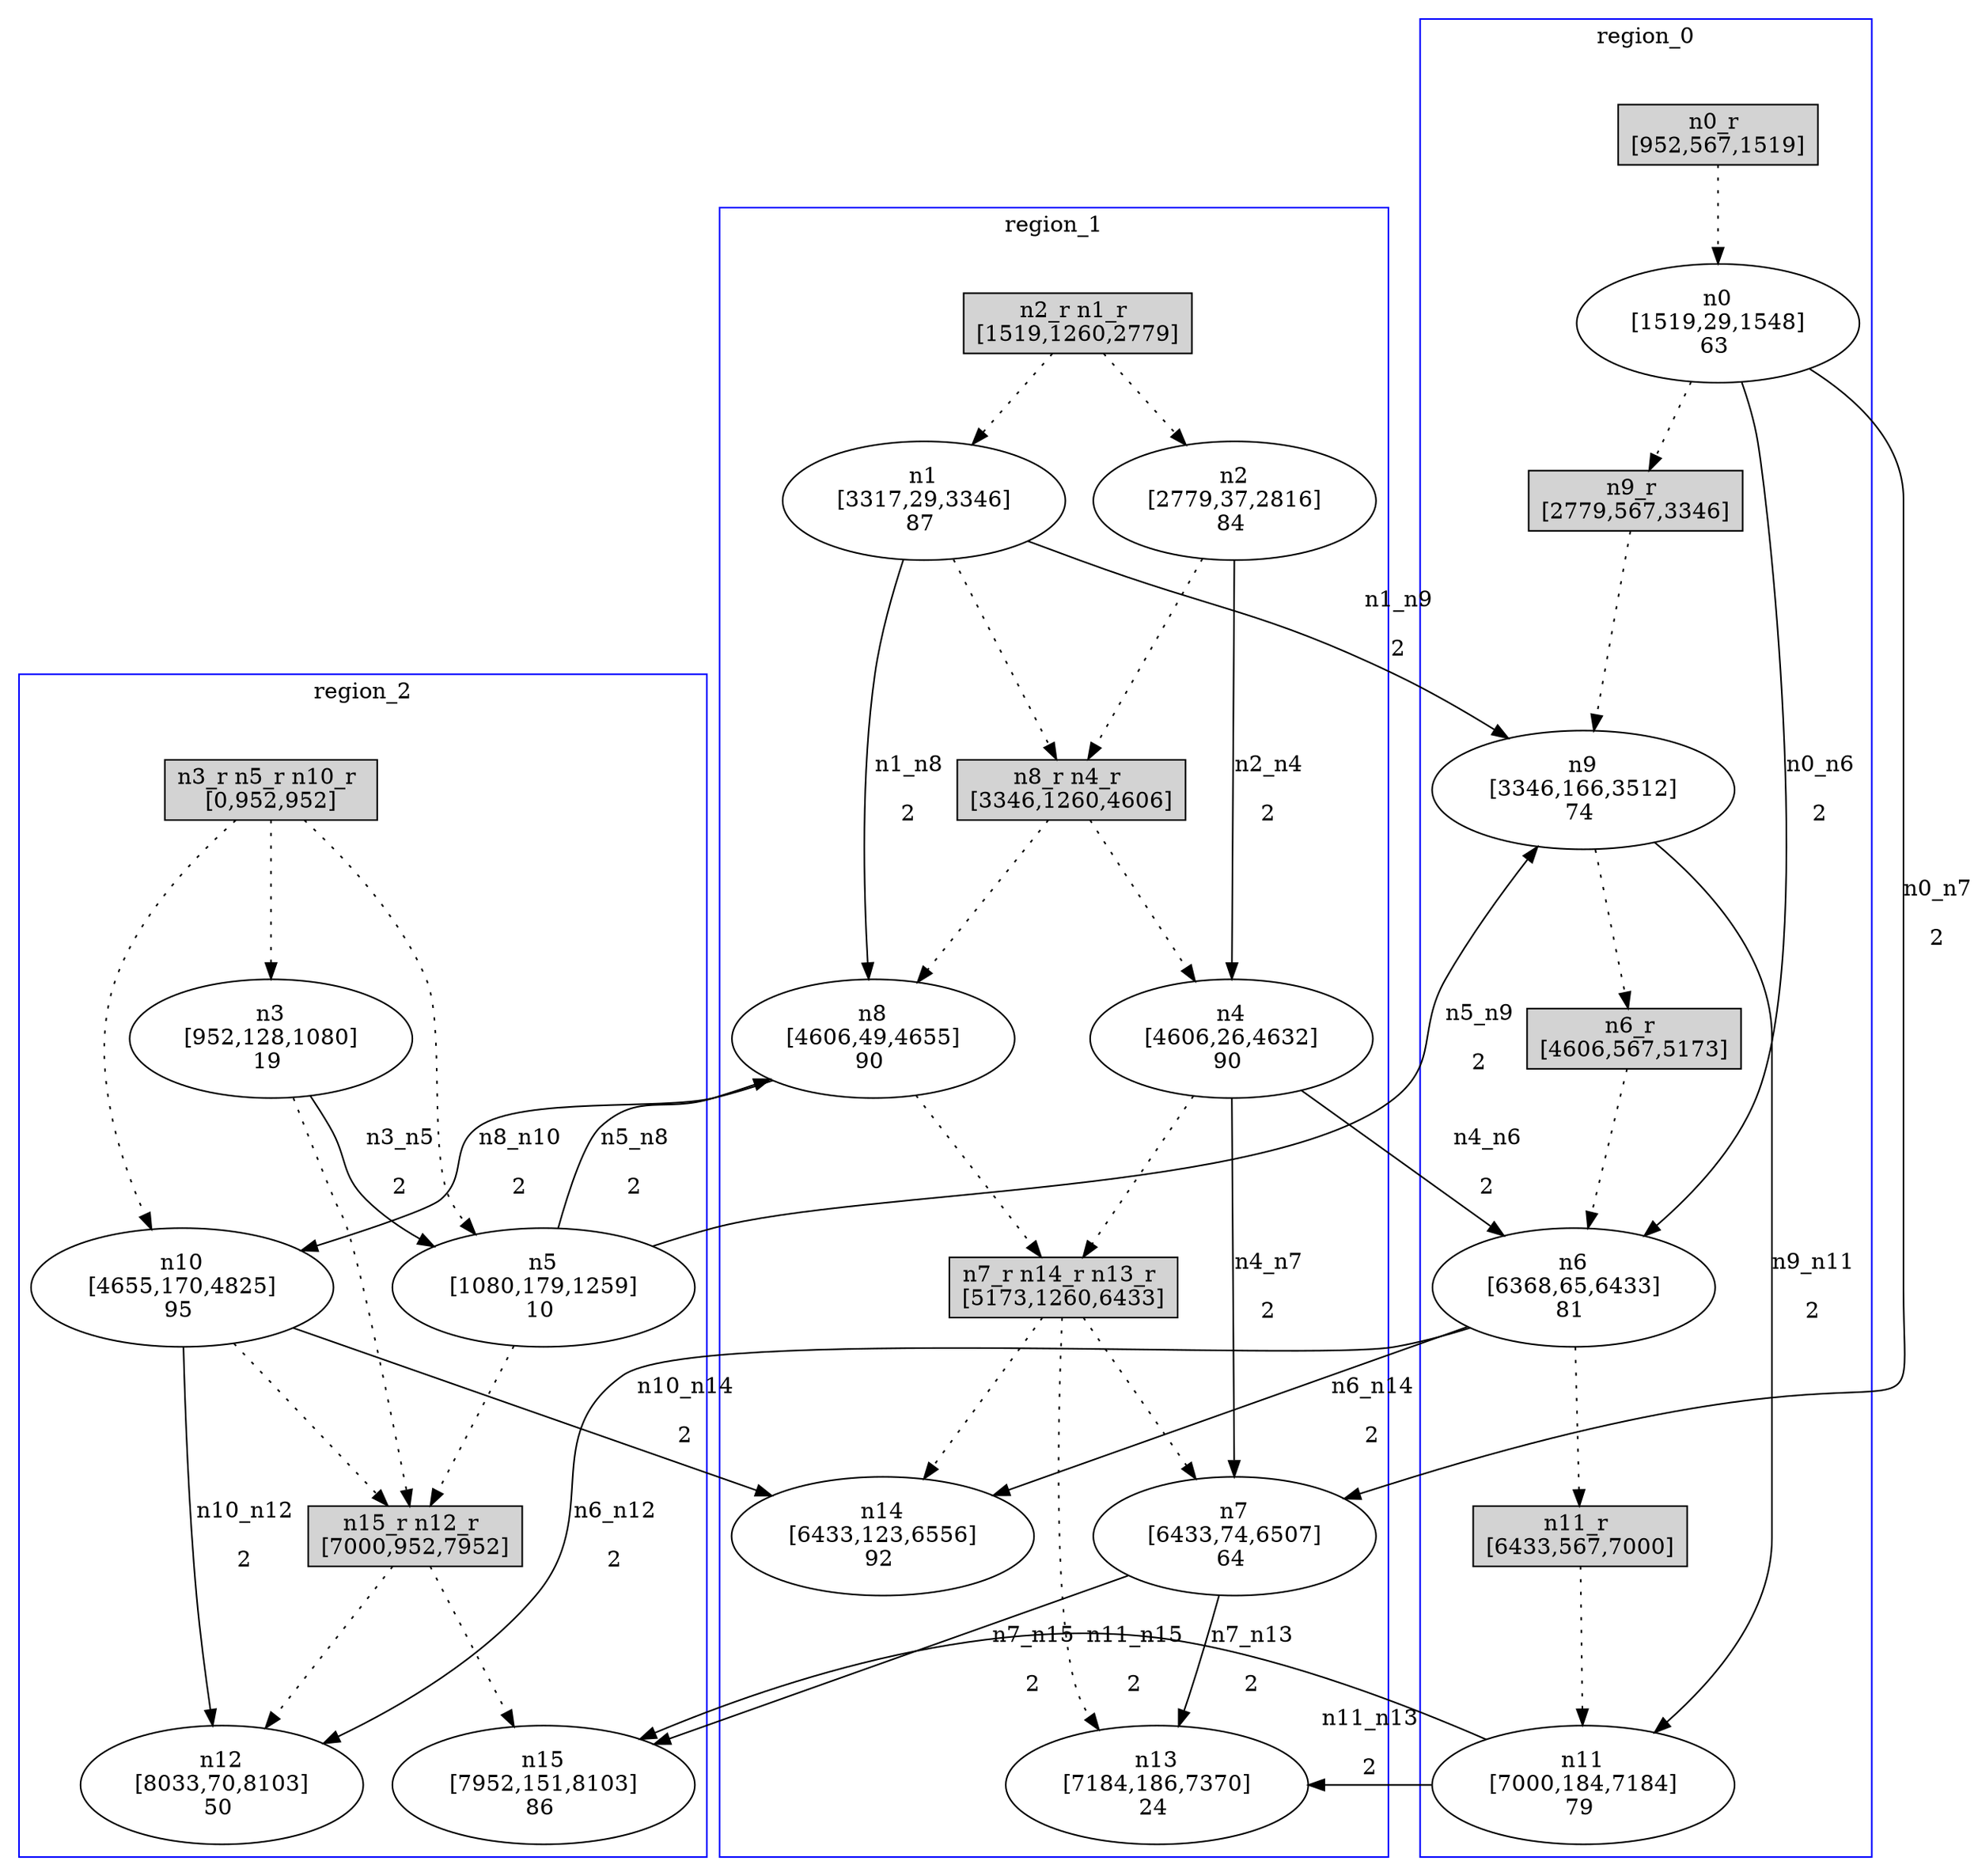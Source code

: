 //3-LSsolveMIPnSolStatus 9.
//4-SL 8103.
//5-LSsolveMIPsolveTime(double) 1800.07.
//6-reconfigurateNum(int) 9.
//7-reconfigurateTime(int) 7952.
digraph test_0 {
	size="28,40";
	subgraph cluster0 {
		stytle=filled;
		color=blue;
		label=region_0;
		reconfNode_0_1 [ shape = box, style = filled, label = "n0_r \n[952,567,1519]" ];
		n0 [ label="n0\n[1519,29,1548]\n63 " ];
		reconfNode_0_1 -> n0 [ style = dotted ];
		n0 -> reconfNode_0_2 [ style = dotted ];
		reconfNode_0_2 [ shape = box, style = filled, label = "n9_r \n[2779,567,3346]" ];
		n9 [ label="n9\n[3346,166,3512]\n74 " ];
		reconfNode_0_2 -> n9 [ style = dotted ];
		n9 -> reconfNode_0_3 [ style = dotted ];
		reconfNode_0_3 [ shape = box, style = filled, label = "n6_r \n[4606,567,5173]" ];
		n6 [ label="n6\n[6368,65,6433]\n81 " ];
		reconfNode_0_3 -> n6 [ style = dotted ];
		n6 -> reconfNode_0_4 [ style = dotted ];
		reconfNode_0_4 [ shape = box, style = filled, label = "n11_r \n[6433,567,7000]" ];
		n11 [ label="n11\n[7000,184,7184]\n79 " ];
		reconfNode_0_4 -> n11 [ style = dotted ];
	}
	subgraph cluster1 {
		stytle=filled;
		color=blue;
		label=region_1;
		reconfNode_1_1 [ shape = box, style = filled, label = "n2_r n1_r \n[1519,1260,2779]" ];
		n2 [ label="n2\n[2779,37,2816]\n84 " ];
		n1 [ label="n1\n[3317,29,3346]\n87 " ];
		reconfNode_1_1 -> n2 [ style = dotted ];
		reconfNode_1_1 -> n1 [ style = dotted ];
		n2 -> reconfNode_1_2 [ style = dotted ];
		n1 -> reconfNode_1_2 [ style = dotted ];
		reconfNode_1_2 [ shape = box, style = filled, label = "n8_r n4_r \n[3346,1260,4606]" ];
		n8 [ label="n8\n[4606,49,4655]\n90 " ];
		n4 [ label="n4\n[4606,26,4632]\n90 " ];
		reconfNode_1_2 -> n8 [ style = dotted ];
		reconfNode_1_2 -> n4 [ style = dotted ];
		n8 -> reconfNode_1_3 [ style = dotted ];
		n4 -> reconfNode_1_3 [ style = dotted ];
		reconfNode_1_3 [ shape = box, style = filled, label = "n7_r n14_r n13_r \n[5173,1260,6433]" ];
		n7 [ label="n7\n[6433,74,6507]\n64 " ];
		n14 [ label="n14\n[6433,123,6556]\n92 " ];
		n13 [ label="n13\n[7184,186,7370]\n24 " ];
		reconfNode_1_3 -> n7 [ style = dotted ];
		reconfNode_1_3 -> n14 [ style = dotted ];
		reconfNode_1_3 -> n13 [ style = dotted ];
	}
	subgraph cluster2 {
		stytle=filled;
		color=blue;
		label=region_2;
		reconfNode_2_1 [ shape = box, style = filled, label = "n3_r n5_r n10_r \n[0,952,952]" ];
		n3 [ label="n3\n[952,128,1080]\n19 " ];
		n5 [ label="n5\n[1080,179,1259]\n10 " ];
		n10 [ label="n10\n[4655,170,4825]\n95 " ];
		reconfNode_2_1 -> n3 [ style = dotted ];
		reconfNode_2_1 -> n5 [ style = dotted ];
		reconfNode_2_1 -> n10 [ style = dotted ];
		n3 -> reconfNode_2_2 [ style = dotted ];
		n5 -> reconfNode_2_2 [ style = dotted ];
		n10 -> reconfNode_2_2 [ style = dotted ];
		reconfNode_2_2 [ shape = box, style = filled, label = "n15_r n12_r \n[7000,952,7952]" ];
		n15 [ label="n15\n[7952,151,8103]\n86 " ];
		n12 [ label="n12\n[8033,70,8103]\n50 " ];
		reconfNode_2_2 -> n15 [ style = dotted ];
		reconfNode_2_2 -> n12 [ style = dotted ];
	}
	n0 -> n6 [ label="n0_n6\n2" ];
	n0 -> n7 [ label="n0_n7\n2" ];
	n6 -> n12 [ label="n6_n12\n2" ];
	n6 -> n14 [ label="n6_n14\n2" ];
	n7 -> n13 [ label="n7_n13\n2" ];
	n7 -> n15 [ label="n7_n15\n2" ];
	n1 -> n8 [ label="n1_n8\n2" ];
	n1 -> n9 [ label="n1_n9\n2" ];
	n8 -> n10 [ label="n8_n10\n2" ];
	n9 -> n11 [ label="n9_n11\n2" ];
	n2 -> n4 [ label="n2_n4\n2" ];
	n4 -> n6 [ label="n4_n6\n2" ];
	n4 -> n7 [ label="n4_n7\n2" ];
	n3 -> n5 [ label="n3_n5\n2" ];
	n5 -> n8 [ label="n5_n8\n2" ];
	n5 -> n9 [ label="n5_n9\n2" ];
	n10 -> n12 [ label="n10_n12\n2" ];
	n10 -> n14 [ label="n10_n14\n2" ];
	n11 -> n13 [ label="n11_n13\n2" ];
	n11 -> n15 [ label="n11_n15\n2" ];
}
